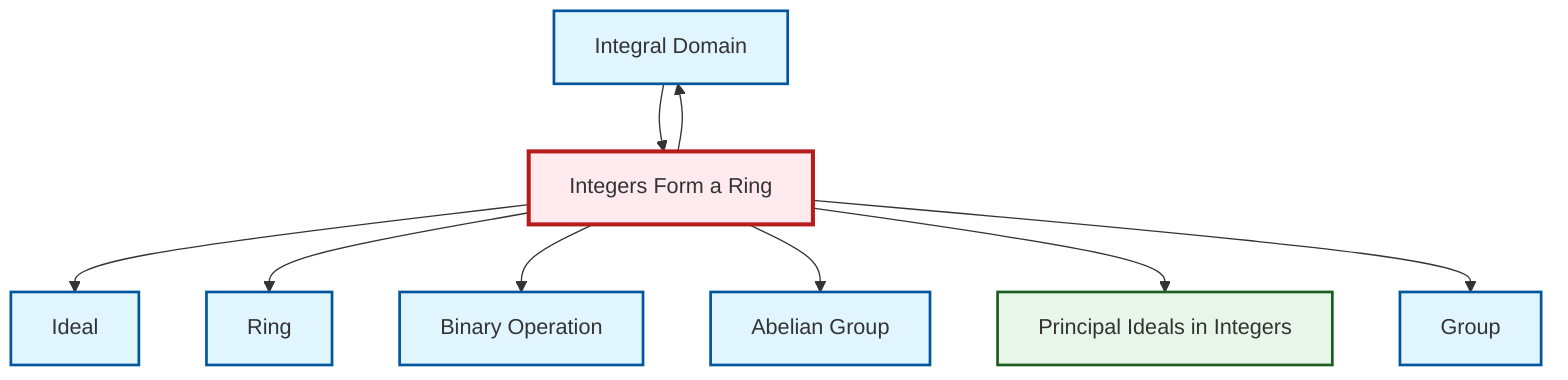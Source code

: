 graph TD
    classDef definition fill:#e1f5fe,stroke:#01579b,stroke-width:2px
    classDef theorem fill:#f3e5f5,stroke:#4a148c,stroke-width:2px
    classDef axiom fill:#fff3e0,stroke:#e65100,stroke-width:2px
    classDef example fill:#e8f5e9,stroke:#1b5e20,stroke-width:2px
    classDef current fill:#ffebee,stroke:#b71c1c,stroke-width:3px
    ex-principal-ideal["Principal Ideals in Integers"]:::example
    def-binary-operation["Binary Operation"]:::definition
    def-abelian-group["Abelian Group"]:::definition
    def-ideal["Ideal"]:::definition
    def-integral-domain["Integral Domain"]:::definition
    def-ring["Ring"]:::definition
    ex-integers-ring["Integers Form a Ring"]:::example
    def-group["Group"]:::definition
    ex-integers-ring --> def-ideal
    ex-integers-ring --> def-integral-domain
    ex-integers-ring --> def-ring
    def-integral-domain --> ex-integers-ring
    ex-integers-ring --> def-binary-operation
    ex-integers-ring --> def-abelian-group
    ex-integers-ring --> ex-principal-ideal
    ex-integers-ring --> def-group
    class ex-integers-ring current